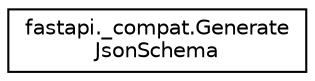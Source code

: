 digraph "Graphical Class Hierarchy"
{
 // LATEX_PDF_SIZE
  edge [fontname="Helvetica",fontsize="10",labelfontname="Helvetica",labelfontsize="10"];
  node [fontname="Helvetica",fontsize="10",shape=record];
  rankdir="LR";
  Node0 [label="fastapi._compat.Generate\lJsonSchema",height=0.2,width=0.4,color="black", fillcolor="white", style="filled",URL="$classfastapi_1_1__compat_1_1GenerateJsonSchema.html",tooltip=" "];
}
